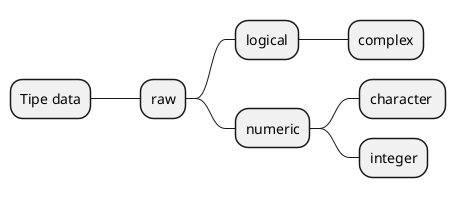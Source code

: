 @startmindmap (Tipe Data)
* Tipe data
** raw
*** logical
**** complex
*** numeric
**** character 
**** integer
@endmindmap
